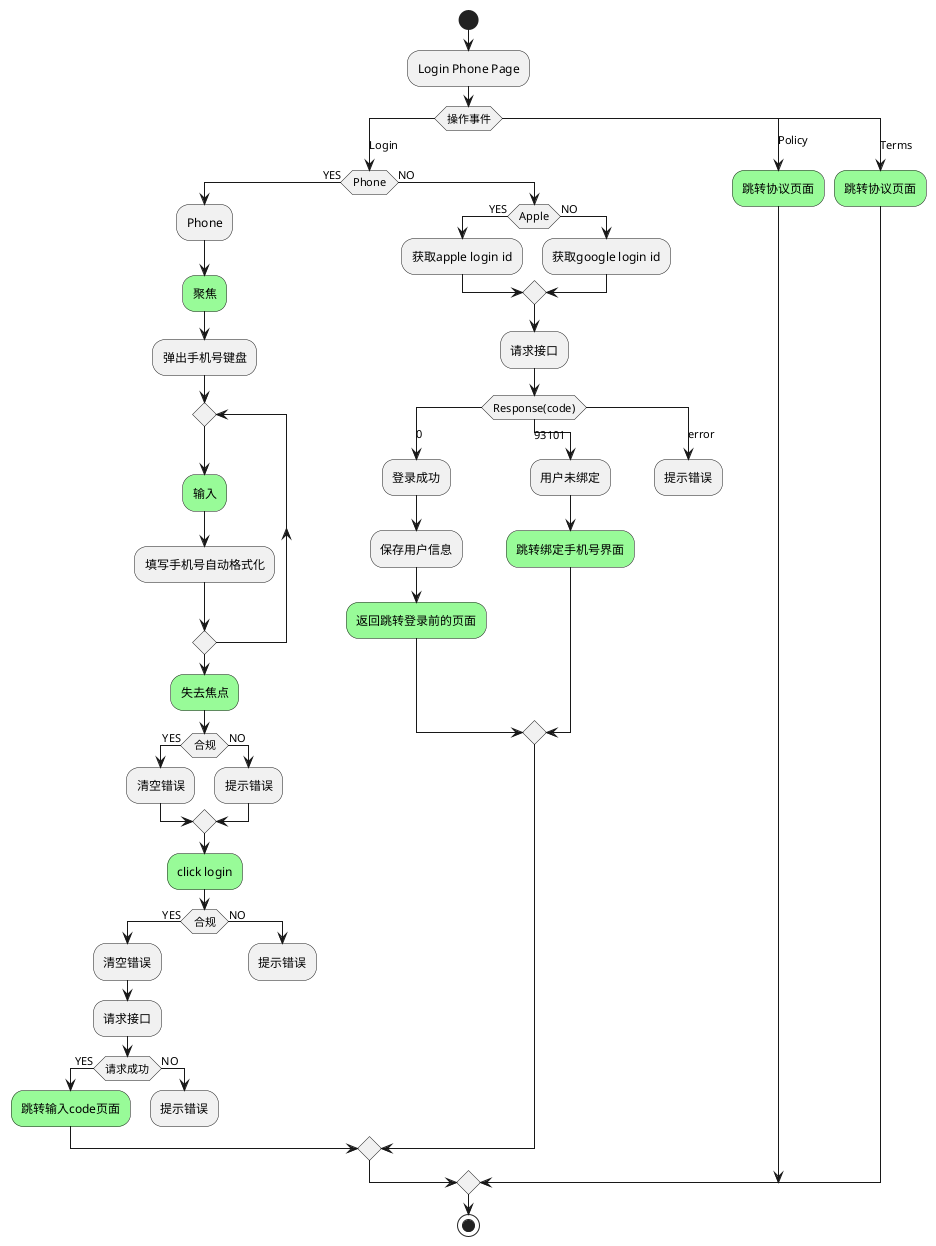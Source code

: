 @startuml
start
:Login Phone Page;
switch(操作事件)
case (Login)
if (Phone) then (YES)
  :Phone;
  #palegreen:聚焦;
  :弹出手机号键盘;
  repeat
    #palegreen:输入;
    :填写手机号自动格式化;
  repeat while
  #palegreen:失去焦点;
  if (合规) then (YES)
    :清空错误;
  else (NO)
    :提示错误;
  endif
  #palegreen:click login;
  if (合规) then (YES)
    :清空错误;
    :请求接口;
    if (请求成功) then (YES)
      #palegreen:跳转输入code页面;
    else (NO)
      :提示错误;
      kill
    endif
  else (NO)
    :提示错误;
    kill
  endif
else (NO)
  if (Apple) then (YES)
    :获取apple login id;
  else (NO)
    :获取google login id;
  endif
  :请求接口;
  switch(Response(code))
  case (0)
  :登录成功;
  :保存用户信息;
  #palegreen:返回跳转登录前的页面;
  case (93101)
  :用户未绑定;
  #palegreen:跳转绑定手机号界面;
  case (error)
  :提示错误;
  kill
  endswitch
endif
case (Policy)
#palegreen:跳转协议页面;
case (Terms)
#palegreen:跳转协议页面;
endswitch
stop
@enduml